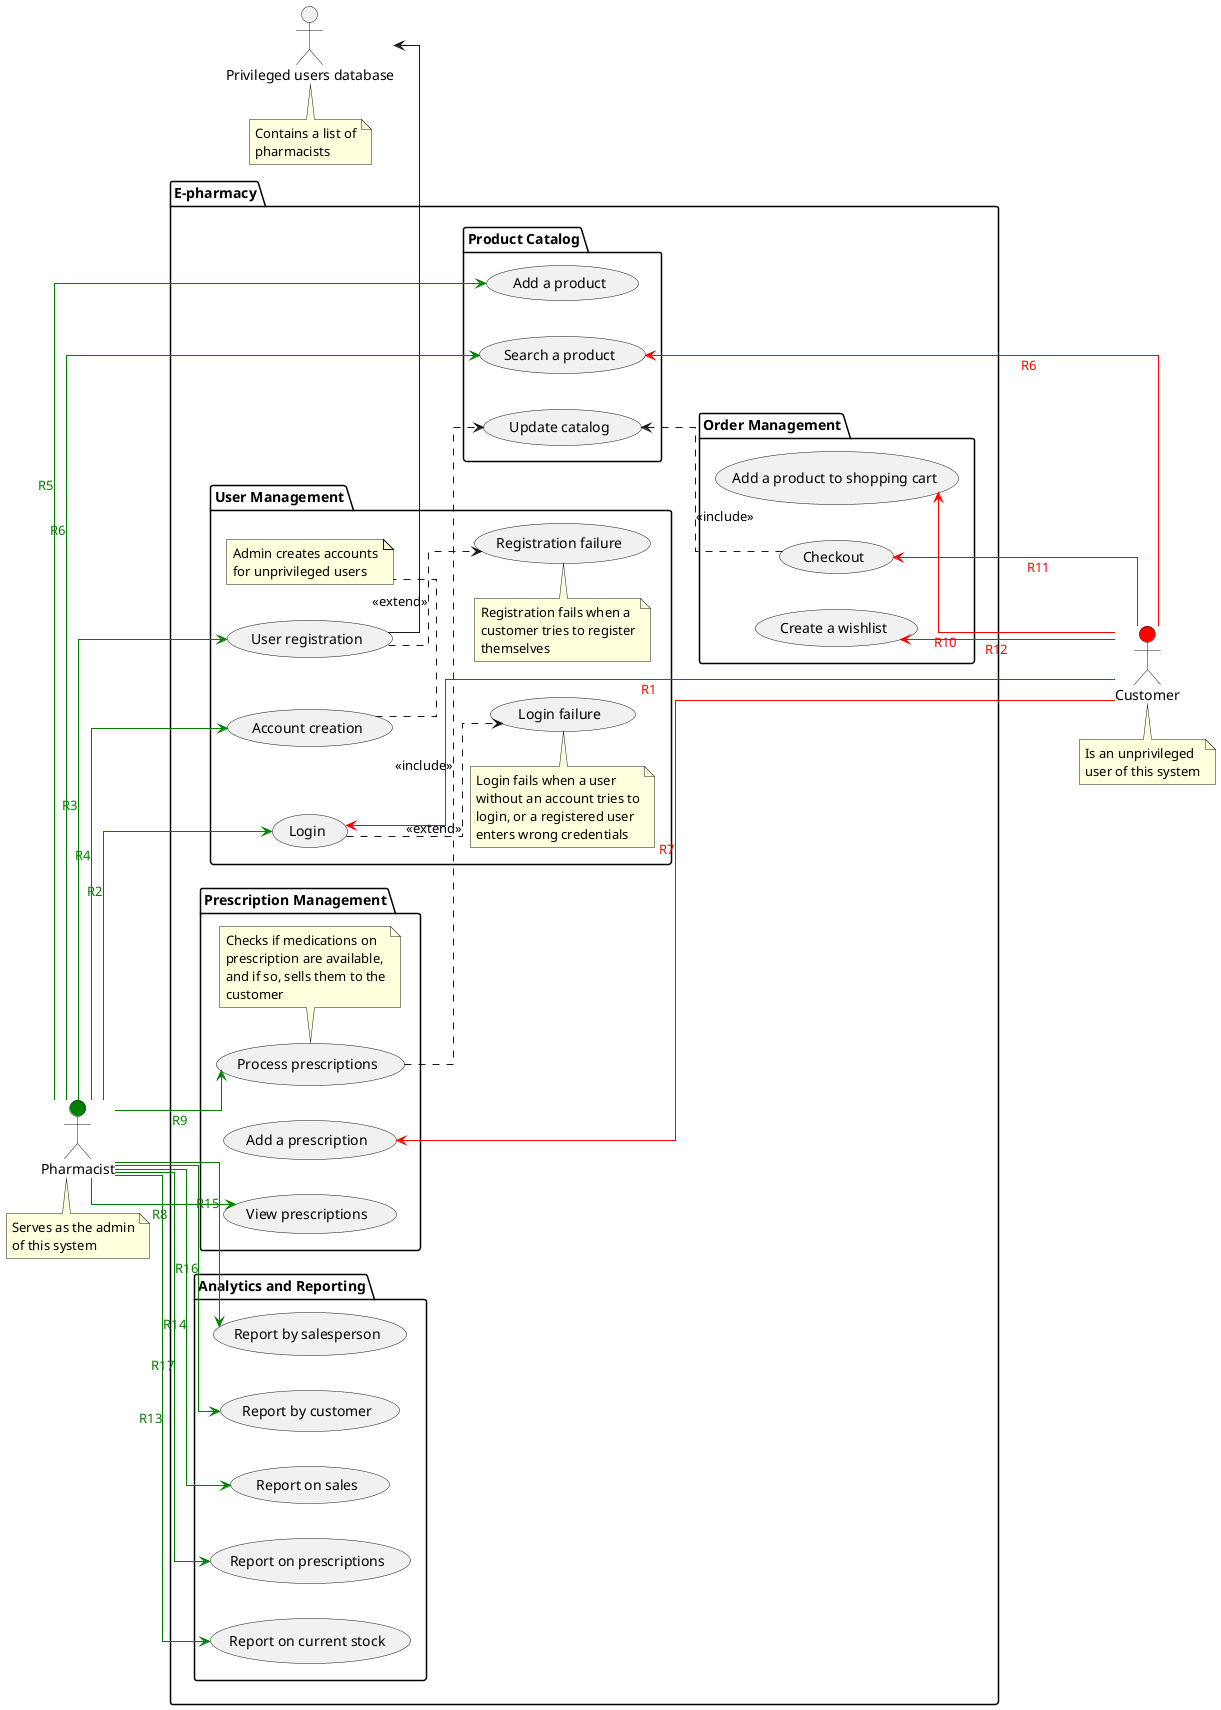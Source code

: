 @startuml
skinparam linetype ortho
left to right direction

:Pharmacist: as pharmacist #green
:Customer: as customer #red
:Privileged users database: as privileged_users_db

note bottom of pharmacist
Serves as the admin
of this system
end note

note bottom of customer
Is an unprivileged
user of this system
end note

note bottom of privileged_users_db
Contains a list of
pharmacists
end note

package "E-pharmacy" {

    package "User Management" {
        (User registration) as (user_registration)
        (Account creation) as (account_creation)
        (Login) as (login)
        (Registration failure) as (registration_failure)
        (Login failure) as (login_failure)

        login <- customer #red;text:red : R1
        pharmacist --> login #green;text:green : R2
        pharmacist --> user_registration #green;text:green : R3
        pharmacist --> account_creation #green;text:green : R4
        user_registration -> privileged_users_db
        user_registration ..> registration_failure : <<extend>>
        login ..> login_failure : <<extend>>

        note top of registration_failure
        Registration fails when a
        customer tries to register
        themselves
        end note

        note top of login_failure
        Login fails when a user
        without an account tries to
        login, or a registered user
        enters wrong credentials
        end note

        note bottom of account_creation
        Admin creates accounts
        for unprivileged users
        end note
    }

    package "Product Catalog" {
        (Add a product) as (add_product)
        (Search a product) as (search_product)
        (Update catalog) as (update_catalog)

        pharmacist --> add_product #green;text:green : R5
        pharmacist --> search_product #green;text:green : R6
        search_product <-- customer #red;text:red : R6
    }

    package "Prescription Management" {
        (Add a prescription) as (add_prescription)
        (View prescriptions) as (view_prescriptions)
        (Process prescriptions) as (process_prescriptions)

        add_prescription <-- customer #red;text:red : R7
        pharmacist --> view_prescriptions #green;text:green : R8
        pharmacist --> process_prescriptions #green;text:green : R9
        process_prescriptions ..> update_catalog : <<include>>

        note bottom of process_prescriptions
        Checks if medications on
        prescription are available,
        and if so, sells them to the
        customer
        end note
    }

    package "Order Management" {
        (Add a product to shopping cart) as (add_to_cart)
        (Checkout) as (checkout)
        (Create a wishlist) as (create_wishlist)

        add_to_cart <--- customer #red;text:red : R10
        checkout <--- customer #red;text:red : R11
        create_wishlist <--- customer #red;text:red : R12
        update_catalog <.. checkout : <<include>>
    }

    package "Analytics and Reporting" {
            (Report on current stock) as (report_stock)
            (Report on sales) as (report_sales)
            (Report by salesperson) as (report_salesperson)
            (Report by customer) as (report_customer)
            (Report on prescriptions) as (report_prescriptions)

            pharmacist --> report_stock #green;text:green : R13
            pharmacist --> report_sales #green;text:green : R14
            pharmacist --> report_salesperson #green;text:green : R15
            pharmacist --> report_customer #green;text:green : R16
            pharmacist --> report_prescriptions #green;text:green : R17
    }

}

@enduml
